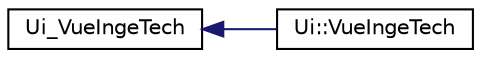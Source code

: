 digraph "Graphical Class Hierarchy"
{
 // LATEX_PDF_SIZE
  edge [fontname="Helvetica",fontsize="10",labelfontname="Helvetica",labelfontsize="10"];
  node [fontname="Helvetica",fontsize="10",shape=record];
  rankdir="LR";
  Node0 [label="Ui_VueIngeTech",height=0.2,width=0.4,color="black", fillcolor="white", style="filled",URL="$classUi__VueIngeTech.html",tooltip=" "];
  Node0 -> Node1 [dir="back",color="midnightblue",fontsize="10",style="solid",fontname="Helvetica"];
  Node1 [label="Ui::VueIngeTech",height=0.2,width=0.4,color="black", fillcolor="white", style="filled",URL="$classUi_1_1VueIngeTech.html",tooltip=" "];
}

